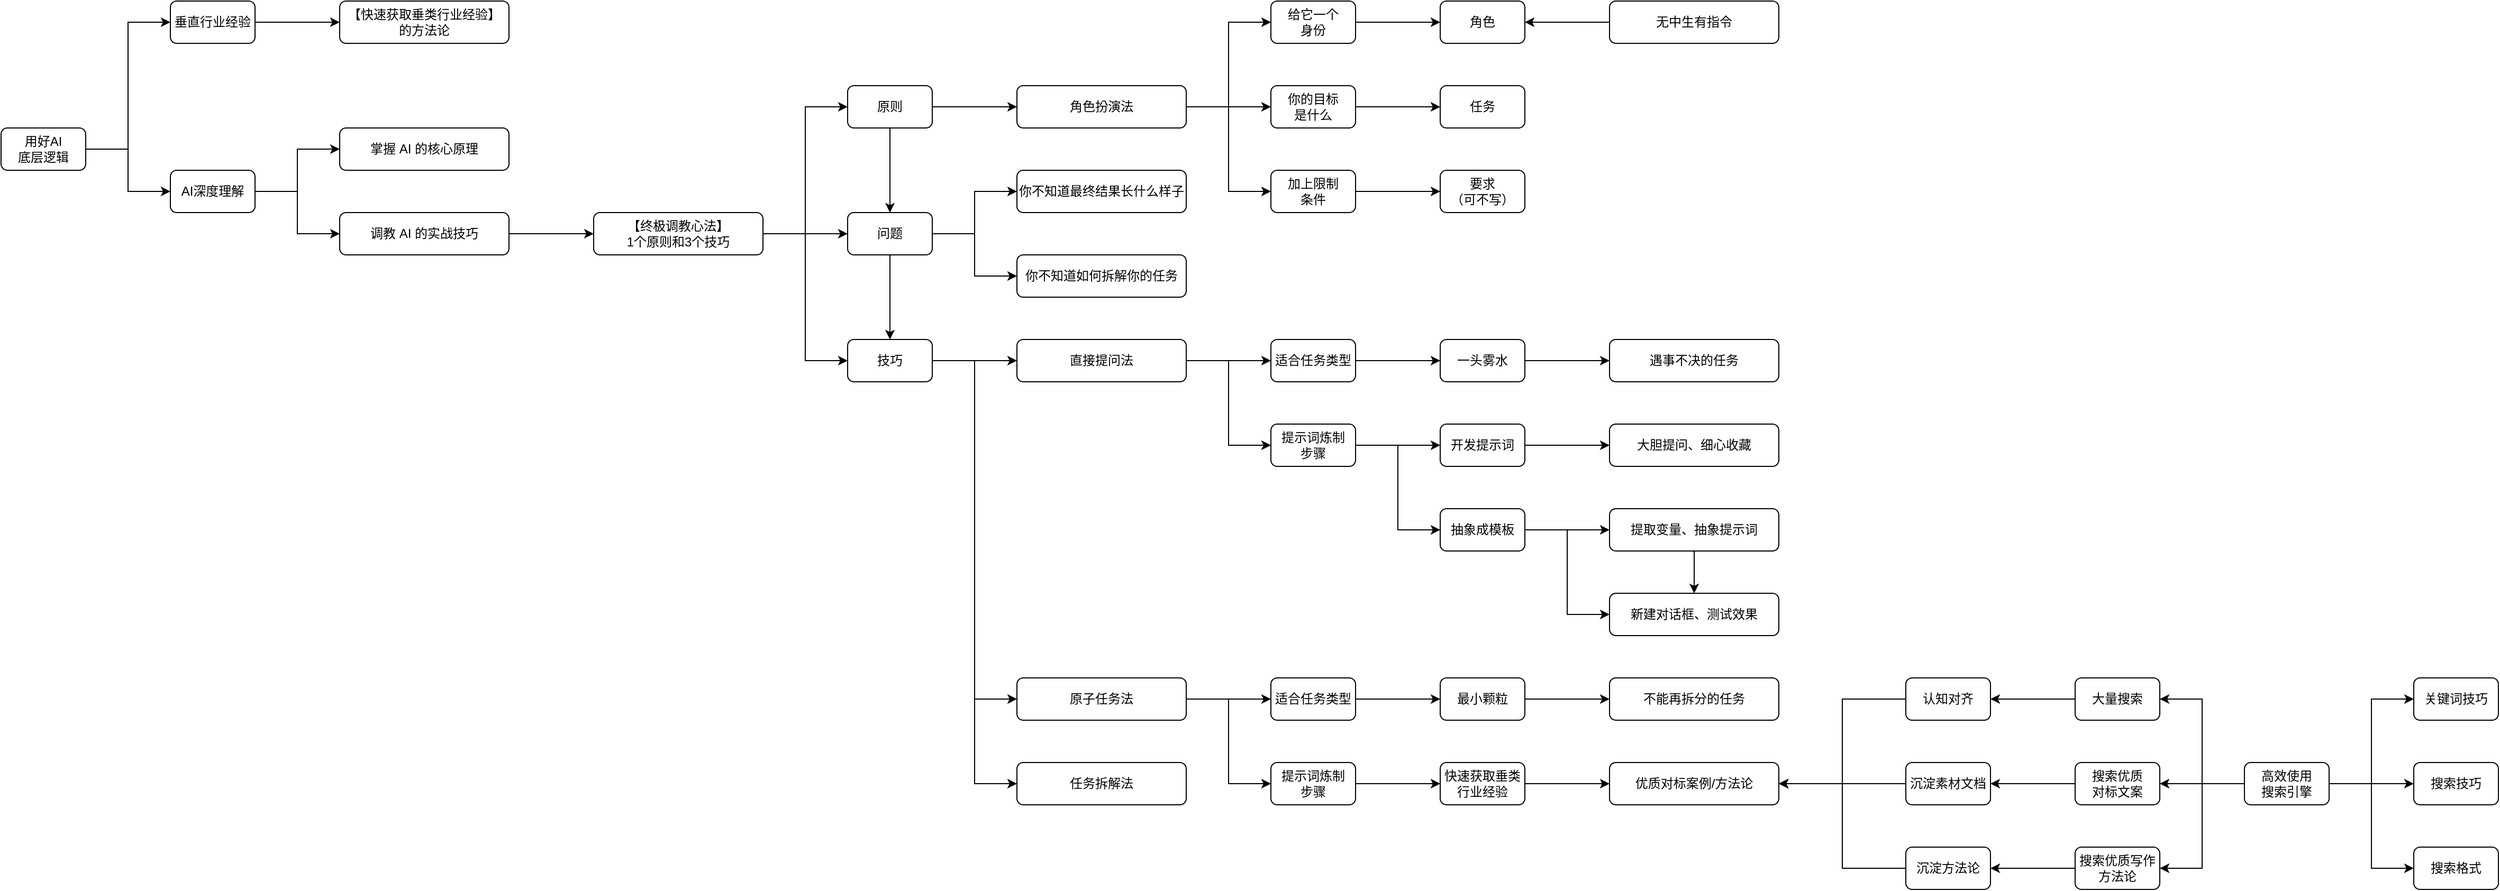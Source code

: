 <mxfile version="25.0.3">
  <diagram name="第 1 页" id="VVKxm9oJFXwjmaiK9dIZ">
    <mxGraphModel dx="1886" dy="540" grid="1" gridSize="10" guides="1" tooltips="1" connect="1" arrows="1" fold="1" page="1" pageScale="1" pageWidth="827" pageHeight="1169" math="0" shadow="0">
      <root>
        <mxCell id="0" />
        <mxCell id="1" parent="0" />
        <mxCell id="oRHwsimc5Iw2dlS-Z3f--4" style="edgeStyle=orthogonalEdgeStyle;rounded=0;hachureGap=4;orthogonalLoop=1;jettySize=auto;html=1;fontFamily=Architects Daughter;fontSource=https%3A%2F%2Ffonts.googleapis.com%2Fcss%3Ffamily%3DArchitects%2BDaughter;" edge="1" parent="1" source="oRHwsimc5Iw2dlS-Z3f--1" target="oRHwsimc5Iw2dlS-Z3f--2">
          <mxGeometry relative="1" as="geometry">
            <Array as="points">
              <mxPoint x="-640" y="260" />
              <mxPoint x="-640" y="140" />
            </Array>
          </mxGeometry>
        </mxCell>
        <mxCell id="oRHwsimc5Iw2dlS-Z3f--5" style="edgeStyle=orthogonalEdgeStyle;shape=connector;rounded=0;hachureGap=4;orthogonalLoop=1;jettySize=auto;html=1;strokeColor=default;align=center;verticalAlign=middle;fontFamily=Architects Daughter;fontSource=https%3A%2F%2Ffonts.googleapis.com%2Fcss%3Ffamily%3DArchitects%2BDaughter;fontSize=11;fontColor=default;labelBackgroundColor=default;endArrow=classic;" edge="1" parent="1" source="oRHwsimc5Iw2dlS-Z3f--1" target="oRHwsimc5Iw2dlS-Z3f--3">
          <mxGeometry relative="1" as="geometry" />
        </mxCell>
        <mxCell id="oRHwsimc5Iw2dlS-Z3f--1" value="用好AI&lt;br&gt;底层逻辑" style="rounded=1;whiteSpace=wrap;html=1;" vertex="1" parent="1">
          <mxGeometry x="-760" y="240" width="80" height="40" as="geometry" />
        </mxCell>
        <mxCell id="oRHwsimc5Iw2dlS-Z3f--7" style="edgeStyle=orthogonalEdgeStyle;shape=connector;rounded=0;hachureGap=4;orthogonalLoop=1;jettySize=auto;html=1;entryX=0;entryY=0.5;entryDx=0;entryDy=0;strokeColor=default;align=center;verticalAlign=middle;fontFamily=Architects Daughter;fontSource=https%3A%2F%2Ffonts.googleapis.com%2Fcss%3Ffamily%3DArchitects%2BDaughter;fontSize=11;fontColor=default;labelBackgroundColor=default;endArrow=classic;" edge="1" parent="1" source="oRHwsimc5Iw2dlS-Z3f--2" target="oRHwsimc5Iw2dlS-Z3f--6">
          <mxGeometry relative="1" as="geometry" />
        </mxCell>
        <mxCell id="oRHwsimc5Iw2dlS-Z3f--2" value="垂直行业经验" style="rounded=1;whiteSpace=wrap;html=1;" vertex="1" parent="1">
          <mxGeometry x="-600" y="120" width="80" height="40" as="geometry" />
        </mxCell>
        <mxCell id="oRHwsimc5Iw2dlS-Z3f--9" style="edgeStyle=orthogonalEdgeStyle;shape=connector;rounded=0;hachureGap=4;orthogonalLoop=1;jettySize=auto;html=1;strokeColor=default;align=center;verticalAlign=middle;fontFamily=Architects Daughter;fontSource=https%3A%2F%2Ffonts.googleapis.com%2Fcss%3Ffamily%3DArchitects%2BDaughter;fontSize=11;fontColor=default;labelBackgroundColor=default;endArrow=classic;" edge="1" parent="1" source="oRHwsimc5Iw2dlS-Z3f--3" target="oRHwsimc5Iw2dlS-Z3f--8">
          <mxGeometry relative="1" as="geometry">
            <Array as="points">
              <mxPoint x="-480" y="300" />
              <mxPoint x="-480" y="340" />
            </Array>
          </mxGeometry>
        </mxCell>
        <mxCell id="oRHwsimc5Iw2dlS-Z3f--11" style="edgeStyle=orthogonalEdgeStyle;shape=connector;rounded=0;hachureGap=4;orthogonalLoop=1;jettySize=auto;html=1;strokeColor=default;align=center;verticalAlign=middle;fontFamily=Architects Daughter;fontSource=https%3A%2F%2Ffonts.googleapis.com%2Fcss%3Ffamily%3DArchitects%2BDaughter;fontSize=11;fontColor=default;labelBackgroundColor=default;endArrow=classic;" edge="1" parent="1" source="oRHwsimc5Iw2dlS-Z3f--3" target="oRHwsimc5Iw2dlS-Z3f--10">
          <mxGeometry relative="1" as="geometry" />
        </mxCell>
        <mxCell id="oRHwsimc5Iw2dlS-Z3f--3" value="AI深度理解" style="rounded=1;whiteSpace=wrap;html=1;" vertex="1" parent="1">
          <mxGeometry x="-600" y="280" width="80" height="40" as="geometry" />
        </mxCell>
        <mxCell id="oRHwsimc5Iw2dlS-Z3f--6" value="&lt;div&gt;【快速获取垂类行业经验】&lt;/div&gt;&lt;div&gt;的方法论&lt;/div&gt;" style="rounded=1;whiteSpace=wrap;html=1;" vertex="1" parent="1">
          <mxGeometry x="-440" y="120" width="160" height="40" as="geometry" />
        </mxCell>
        <mxCell id="oRHwsimc5Iw2dlS-Z3f--13" style="edgeStyle=orthogonalEdgeStyle;shape=connector;rounded=0;hachureGap=4;orthogonalLoop=1;jettySize=auto;html=1;strokeColor=default;align=center;verticalAlign=middle;fontFamily=Architects Daughter;fontSource=https%3A%2F%2Ffonts.googleapis.com%2Fcss%3Ffamily%3DArchitects%2BDaughter;fontSize=11;fontColor=default;labelBackgroundColor=default;endArrow=classic;" edge="1" parent="1" source="oRHwsimc5Iw2dlS-Z3f--8" target="oRHwsimc5Iw2dlS-Z3f--12">
          <mxGeometry relative="1" as="geometry" />
        </mxCell>
        <mxCell id="oRHwsimc5Iw2dlS-Z3f--8" value="&lt;div&gt;调教 AI 的实战技巧&lt;/div&gt;" style="rounded=1;whiteSpace=wrap;html=1;" vertex="1" parent="1">
          <mxGeometry x="-440" y="320" width="160" height="40" as="geometry" />
        </mxCell>
        <mxCell id="oRHwsimc5Iw2dlS-Z3f--10" value="&lt;div&gt;掌握 AI 的核心原理&lt;/div&gt;" style="rounded=1;whiteSpace=wrap;html=1;" vertex="1" parent="1">
          <mxGeometry x="-440" y="240" width="160" height="40" as="geometry" />
        </mxCell>
        <mxCell id="oRHwsimc5Iw2dlS-Z3f--16" style="edgeStyle=orthogonalEdgeStyle;shape=connector;rounded=0;hachureGap=4;orthogonalLoop=1;jettySize=auto;html=1;entryX=0;entryY=0.5;entryDx=0;entryDy=0;strokeColor=default;align=center;verticalAlign=middle;fontFamily=Architects Daughter;fontSource=https%3A%2F%2Ffonts.googleapis.com%2Fcss%3Ffamily%3DArchitects%2BDaughter;fontSize=11;fontColor=default;labelBackgroundColor=default;endArrow=classic;" edge="1" parent="1" source="oRHwsimc5Iw2dlS-Z3f--12" target="oRHwsimc5Iw2dlS-Z3f--15">
          <mxGeometry relative="1" as="geometry" />
        </mxCell>
        <mxCell id="oRHwsimc5Iw2dlS-Z3f--21" style="edgeStyle=orthogonalEdgeStyle;shape=connector;rounded=0;hachureGap=4;orthogonalLoop=1;jettySize=auto;html=1;strokeColor=default;align=center;verticalAlign=middle;fontFamily=Architects Daughter;fontSource=https%3A%2F%2Ffonts.googleapis.com%2Fcss%3Ffamily%3DArchitects%2BDaughter;fontSize=11;fontColor=default;labelBackgroundColor=default;endArrow=classic;" edge="1" parent="1" source="oRHwsimc5Iw2dlS-Z3f--12" target="oRHwsimc5Iw2dlS-Z3f--17">
          <mxGeometry relative="1" as="geometry">
            <Array as="points">
              <mxPoint y="340" />
              <mxPoint y="220" />
            </Array>
          </mxGeometry>
        </mxCell>
        <mxCell id="oRHwsimc5Iw2dlS-Z3f--27" style="edgeStyle=orthogonalEdgeStyle;shape=connector;rounded=0;hachureGap=4;orthogonalLoop=1;jettySize=auto;html=1;entryX=0;entryY=0.5;entryDx=0;entryDy=0;strokeColor=default;align=center;verticalAlign=middle;fontFamily=Architects Daughter;fontSource=https%3A%2F%2Ffonts.googleapis.com%2Fcss%3Ffamily%3DArchitects%2BDaughter;fontSize=11;fontColor=default;labelBackgroundColor=default;endArrow=classic;" edge="1" parent="1" source="oRHwsimc5Iw2dlS-Z3f--12" target="oRHwsimc5Iw2dlS-Z3f--26">
          <mxGeometry relative="1" as="geometry" />
        </mxCell>
        <mxCell id="oRHwsimc5Iw2dlS-Z3f--12" value="&lt;div&gt;【终极调教心法&lt;span style=&quot;background-color: initial;&quot;&gt;】&lt;/span&gt;&lt;/div&gt;&lt;div&gt;1个原则和3个技巧&lt;/div&gt;" style="rounded=1;whiteSpace=wrap;html=1;" vertex="1" parent="1">
          <mxGeometry x="-200" y="320" width="160" height="40" as="geometry" />
        </mxCell>
        <mxCell id="oRHwsimc5Iw2dlS-Z3f--23" style="edgeStyle=orthogonalEdgeStyle;shape=connector;rounded=0;hachureGap=4;orthogonalLoop=1;jettySize=auto;html=1;entryX=0;entryY=0.5;entryDx=0;entryDy=0;strokeColor=default;align=center;verticalAlign=middle;fontFamily=Architects Daughter;fontSource=https%3A%2F%2Ffonts.googleapis.com%2Fcss%3Ffamily%3DArchitects%2BDaughter;fontSize=11;fontColor=default;labelBackgroundColor=default;endArrow=classic;" edge="1" parent="1" source="oRHwsimc5Iw2dlS-Z3f--15" target="oRHwsimc5Iw2dlS-Z3f--22">
          <mxGeometry relative="1" as="geometry" />
        </mxCell>
        <mxCell id="oRHwsimc5Iw2dlS-Z3f--24" style="edgeStyle=orthogonalEdgeStyle;shape=connector;rounded=0;hachureGap=4;orthogonalLoop=1;jettySize=auto;html=1;entryX=0;entryY=0.5;entryDx=0;entryDy=0;strokeColor=default;align=center;verticalAlign=middle;fontFamily=Architects Daughter;fontSource=https%3A%2F%2Ffonts.googleapis.com%2Fcss%3Ffamily%3DArchitects%2BDaughter;fontSize=11;fontColor=default;labelBackgroundColor=default;endArrow=classic;" edge="1" parent="1" source="oRHwsimc5Iw2dlS-Z3f--15" target="oRHwsimc5Iw2dlS-Z3f--18">
          <mxGeometry relative="1" as="geometry" />
        </mxCell>
        <mxCell id="oRHwsimc5Iw2dlS-Z3f--35" style="edgeStyle=orthogonalEdgeStyle;shape=connector;rounded=0;hachureGap=4;orthogonalLoop=1;jettySize=auto;html=1;entryX=0.5;entryY=0;entryDx=0;entryDy=0;strokeColor=default;align=center;verticalAlign=middle;fontFamily=Architects Daughter;fontSource=https%3A%2F%2Ffonts.googleapis.com%2Fcss%3Ffamily%3DArchitects%2BDaughter;fontSize=11;fontColor=default;labelBackgroundColor=default;endArrow=classic;" edge="1" parent="1" source="oRHwsimc5Iw2dlS-Z3f--15" target="oRHwsimc5Iw2dlS-Z3f--26">
          <mxGeometry relative="1" as="geometry" />
        </mxCell>
        <mxCell id="oRHwsimc5Iw2dlS-Z3f--15" value="问题" style="rounded=1;whiteSpace=wrap;html=1;" vertex="1" parent="1">
          <mxGeometry x="40" y="320" width="80" height="40" as="geometry" />
        </mxCell>
        <mxCell id="oRHwsimc5Iw2dlS-Z3f--25" style="edgeStyle=orthogonalEdgeStyle;shape=connector;rounded=0;hachureGap=4;orthogonalLoop=1;jettySize=auto;html=1;strokeColor=default;align=center;verticalAlign=middle;fontFamily=Architects Daughter;fontSource=https%3A%2F%2Ffonts.googleapis.com%2Fcss%3Ffamily%3DArchitects%2BDaughter;fontSize=11;fontColor=default;labelBackgroundColor=default;endArrow=classic;" edge="1" parent="1" source="oRHwsimc5Iw2dlS-Z3f--17" target="oRHwsimc5Iw2dlS-Z3f--20">
          <mxGeometry relative="1" as="geometry" />
        </mxCell>
        <mxCell id="oRHwsimc5Iw2dlS-Z3f--34" style="edgeStyle=orthogonalEdgeStyle;shape=connector;rounded=0;hachureGap=4;orthogonalLoop=1;jettySize=auto;html=1;strokeColor=default;align=center;verticalAlign=middle;fontFamily=Architects Daughter;fontSource=https%3A%2F%2Ffonts.googleapis.com%2Fcss%3Ffamily%3DArchitects%2BDaughter;fontSize=11;fontColor=default;labelBackgroundColor=default;endArrow=classic;" edge="1" parent="1" source="oRHwsimc5Iw2dlS-Z3f--17" target="oRHwsimc5Iw2dlS-Z3f--15">
          <mxGeometry relative="1" as="geometry" />
        </mxCell>
        <mxCell id="oRHwsimc5Iw2dlS-Z3f--17" value="原则" style="rounded=1;whiteSpace=wrap;html=1;" vertex="1" parent="1">
          <mxGeometry x="40" y="200" width="80" height="40" as="geometry" />
        </mxCell>
        <mxCell id="oRHwsimc5Iw2dlS-Z3f--18" value="&lt;div&gt;你不知道最终结果长什么样子&lt;/div&gt;" style="rounded=1;whiteSpace=wrap;html=1;" vertex="1" parent="1">
          <mxGeometry x="200" y="280" width="160" height="40" as="geometry" />
        </mxCell>
        <mxCell id="oRHwsimc5Iw2dlS-Z3f--40" style="edgeStyle=orthogonalEdgeStyle;shape=connector;rounded=0;hachureGap=4;orthogonalLoop=1;jettySize=auto;html=1;entryX=0;entryY=0.5;entryDx=0;entryDy=0;strokeColor=default;align=center;verticalAlign=middle;fontFamily=Architects Daughter;fontSource=https%3A%2F%2Ffonts.googleapis.com%2Fcss%3Ffamily%3DArchitects%2BDaughter;fontSize=11;fontColor=default;labelBackgroundColor=default;endArrow=classic;" edge="1" parent="1" source="oRHwsimc5Iw2dlS-Z3f--20" target="oRHwsimc5Iw2dlS-Z3f--38">
          <mxGeometry relative="1" as="geometry" />
        </mxCell>
        <mxCell id="oRHwsimc5Iw2dlS-Z3f--41" style="edgeStyle=orthogonalEdgeStyle;shape=connector;rounded=0;hachureGap=4;orthogonalLoop=1;jettySize=auto;html=1;strokeColor=default;align=center;verticalAlign=middle;fontFamily=Architects Daughter;fontSource=https%3A%2F%2Ffonts.googleapis.com%2Fcss%3Ffamily%3DArchitects%2BDaughter;fontSize=11;fontColor=default;labelBackgroundColor=default;endArrow=classic;" edge="1" parent="1" source="oRHwsimc5Iw2dlS-Z3f--20" target="oRHwsimc5Iw2dlS-Z3f--37">
          <mxGeometry relative="1" as="geometry" />
        </mxCell>
        <mxCell id="oRHwsimc5Iw2dlS-Z3f--42" style="edgeStyle=orthogonalEdgeStyle;shape=connector;rounded=0;hachureGap=4;orthogonalLoop=1;jettySize=auto;html=1;entryX=0;entryY=0.5;entryDx=0;entryDy=0;strokeColor=default;align=center;verticalAlign=middle;fontFamily=Architects Daughter;fontSource=https%3A%2F%2Ffonts.googleapis.com%2Fcss%3Ffamily%3DArchitects%2BDaughter;fontSize=11;fontColor=default;labelBackgroundColor=default;endArrow=classic;" edge="1" parent="1" source="oRHwsimc5Iw2dlS-Z3f--20" target="oRHwsimc5Iw2dlS-Z3f--39">
          <mxGeometry relative="1" as="geometry" />
        </mxCell>
        <mxCell id="oRHwsimc5Iw2dlS-Z3f--20" value="角色扮演法" style="rounded=1;whiteSpace=wrap;html=1;" vertex="1" parent="1">
          <mxGeometry x="200" y="200" width="160" height="40" as="geometry" />
        </mxCell>
        <mxCell id="oRHwsimc5Iw2dlS-Z3f--22" value="&lt;div&gt;你不知道如何拆解你的任务&lt;/div&gt;" style="rounded=1;whiteSpace=wrap;html=1;" vertex="1" parent="1">
          <mxGeometry x="200" y="360" width="160" height="40" as="geometry" />
        </mxCell>
        <mxCell id="oRHwsimc5Iw2dlS-Z3f--31" style="edgeStyle=orthogonalEdgeStyle;shape=connector;rounded=0;hachureGap=4;orthogonalLoop=1;jettySize=auto;html=1;entryX=0;entryY=0.5;entryDx=0;entryDy=0;strokeColor=default;align=center;verticalAlign=middle;fontFamily=Architects Daughter;fontSource=https%3A%2F%2Ffonts.googleapis.com%2Fcss%3Ffamily%3DArchitects%2BDaughter;fontSize=11;fontColor=default;labelBackgroundColor=default;endArrow=classic;" edge="1" parent="1" source="oRHwsimc5Iw2dlS-Z3f--26" target="oRHwsimc5Iw2dlS-Z3f--28">
          <mxGeometry relative="1" as="geometry" />
        </mxCell>
        <mxCell id="oRHwsimc5Iw2dlS-Z3f--32" style="edgeStyle=orthogonalEdgeStyle;shape=connector;rounded=0;hachureGap=4;orthogonalLoop=1;jettySize=auto;html=1;entryX=0;entryY=0.5;entryDx=0;entryDy=0;strokeColor=default;align=center;verticalAlign=middle;fontFamily=Architects Daughter;fontSource=https%3A%2F%2Ffonts.googleapis.com%2Fcss%3Ffamily%3DArchitects%2BDaughter;fontSize=11;fontColor=default;labelBackgroundColor=default;endArrow=classic;" edge="1" parent="1" source="oRHwsimc5Iw2dlS-Z3f--26" target="oRHwsimc5Iw2dlS-Z3f--29">
          <mxGeometry relative="1" as="geometry" />
        </mxCell>
        <mxCell id="oRHwsimc5Iw2dlS-Z3f--33" style="edgeStyle=orthogonalEdgeStyle;shape=connector;rounded=0;hachureGap=4;orthogonalLoop=1;jettySize=auto;html=1;entryX=0;entryY=0.5;entryDx=0;entryDy=0;strokeColor=default;align=center;verticalAlign=middle;fontFamily=Architects Daughter;fontSource=https%3A%2F%2Ffonts.googleapis.com%2Fcss%3Ffamily%3DArchitects%2BDaughter;fontSize=11;fontColor=default;labelBackgroundColor=default;endArrow=classic;" edge="1" parent="1" source="oRHwsimc5Iw2dlS-Z3f--26" target="oRHwsimc5Iw2dlS-Z3f--30">
          <mxGeometry relative="1" as="geometry" />
        </mxCell>
        <mxCell id="oRHwsimc5Iw2dlS-Z3f--26" value="技巧" style="rounded=1;whiteSpace=wrap;html=1;" vertex="1" parent="1">
          <mxGeometry x="40" y="440" width="80" height="40" as="geometry" />
        </mxCell>
        <mxCell id="oRHwsimc5Iw2dlS-Z3f--56" style="edgeStyle=orthogonalEdgeStyle;shape=connector;rounded=0;hachureGap=4;orthogonalLoop=1;jettySize=auto;html=1;strokeColor=default;align=center;verticalAlign=middle;fontFamily=Architects Daughter;fontSource=https%3A%2F%2Ffonts.googleapis.com%2Fcss%3Ffamily%3DArchitects%2BDaughter;fontSize=11;fontColor=default;labelBackgroundColor=default;endArrow=classic;" edge="1" parent="1" source="oRHwsimc5Iw2dlS-Z3f--28" target="oRHwsimc5Iw2dlS-Z3f--55">
          <mxGeometry relative="1" as="geometry" />
        </mxCell>
        <mxCell id="oRHwsimc5Iw2dlS-Z3f--62" style="edgeStyle=orthogonalEdgeStyle;shape=connector;rounded=0;hachureGap=4;orthogonalLoop=1;jettySize=auto;html=1;entryX=0;entryY=0.5;entryDx=0;entryDy=0;strokeColor=default;align=center;verticalAlign=middle;fontFamily=Architects Daughter;fontSource=https%3A%2F%2Ffonts.googleapis.com%2Fcss%3Ffamily%3DArchitects%2BDaughter;fontSize=11;fontColor=default;labelBackgroundColor=default;endArrow=classic;" edge="1" parent="1" source="oRHwsimc5Iw2dlS-Z3f--28" target="oRHwsimc5Iw2dlS-Z3f--61">
          <mxGeometry relative="1" as="geometry" />
        </mxCell>
        <mxCell id="oRHwsimc5Iw2dlS-Z3f--28" value="直接提问法" style="rounded=1;whiteSpace=wrap;html=1;" vertex="1" parent="1">
          <mxGeometry x="200" y="440" width="160" height="40" as="geometry" />
        </mxCell>
        <mxCell id="oRHwsimc5Iw2dlS-Z3f--77" style="edgeStyle=orthogonalEdgeStyle;shape=connector;rounded=0;hachureGap=4;orthogonalLoop=1;jettySize=auto;html=1;strokeColor=default;align=center;verticalAlign=middle;fontFamily=Architects Daughter;fontSource=https%3A%2F%2Ffonts.googleapis.com%2Fcss%3Ffamily%3DArchitects%2BDaughter;fontSize=11;fontColor=default;labelBackgroundColor=default;endArrow=classic;" edge="1" parent="1" source="oRHwsimc5Iw2dlS-Z3f--29" target="oRHwsimc5Iw2dlS-Z3f--75">
          <mxGeometry relative="1" as="geometry" />
        </mxCell>
        <mxCell id="oRHwsimc5Iw2dlS-Z3f--78" style="edgeStyle=orthogonalEdgeStyle;shape=connector;rounded=0;hachureGap=4;orthogonalLoop=1;jettySize=auto;html=1;entryX=0;entryY=0.5;entryDx=0;entryDy=0;strokeColor=default;align=center;verticalAlign=middle;fontFamily=Architects Daughter;fontSource=https%3A%2F%2Ffonts.googleapis.com%2Fcss%3Ffamily%3DArchitects%2BDaughter;fontSize=11;fontColor=default;labelBackgroundColor=default;endArrow=classic;" edge="1" parent="1" source="oRHwsimc5Iw2dlS-Z3f--29" target="oRHwsimc5Iw2dlS-Z3f--76">
          <mxGeometry relative="1" as="geometry" />
        </mxCell>
        <mxCell id="oRHwsimc5Iw2dlS-Z3f--29" value="原子任务法" style="rounded=1;whiteSpace=wrap;html=1;" vertex="1" parent="1">
          <mxGeometry x="200" y="760" width="160" height="40" as="geometry" />
        </mxCell>
        <mxCell id="oRHwsimc5Iw2dlS-Z3f--30" value="任务拆解法" style="rounded=1;whiteSpace=wrap;html=1;" vertex="1" parent="1">
          <mxGeometry x="200" y="840" width="160" height="40" as="geometry" />
        </mxCell>
        <mxCell id="oRHwsimc5Iw2dlS-Z3f--47" style="edgeStyle=orthogonalEdgeStyle;shape=connector;rounded=0;hachureGap=4;orthogonalLoop=1;jettySize=auto;html=1;strokeColor=default;align=center;verticalAlign=middle;fontFamily=Architects Daughter;fontSource=https%3A%2F%2Ffonts.googleapis.com%2Fcss%3Ffamily%3DArchitects%2BDaughter;fontSize=11;fontColor=default;labelBackgroundColor=default;endArrow=classic;" edge="1" parent="1" source="oRHwsimc5Iw2dlS-Z3f--37" target="oRHwsimc5Iw2dlS-Z3f--43">
          <mxGeometry relative="1" as="geometry" />
        </mxCell>
        <mxCell id="oRHwsimc5Iw2dlS-Z3f--37" value="你的目标&lt;br&gt;是什么" style="rounded=1;whiteSpace=wrap;html=1;" vertex="1" parent="1">
          <mxGeometry x="440" y="200" width="80" height="40" as="geometry" />
        </mxCell>
        <mxCell id="oRHwsimc5Iw2dlS-Z3f--46" style="edgeStyle=orthogonalEdgeStyle;shape=connector;rounded=0;hachureGap=4;orthogonalLoop=1;jettySize=auto;html=1;strokeColor=default;align=center;verticalAlign=middle;fontFamily=Architects Daughter;fontSource=https%3A%2F%2Ffonts.googleapis.com%2Fcss%3Ffamily%3DArchitects%2BDaughter;fontSize=11;fontColor=default;labelBackgroundColor=default;endArrow=classic;" edge="1" parent="1" source="oRHwsimc5Iw2dlS-Z3f--38" target="oRHwsimc5Iw2dlS-Z3f--44">
          <mxGeometry relative="1" as="geometry" />
        </mxCell>
        <mxCell id="oRHwsimc5Iw2dlS-Z3f--38" value="给它一个&lt;br&gt;身份" style="rounded=1;whiteSpace=wrap;html=1;" vertex="1" parent="1">
          <mxGeometry x="440" y="120" width="80" height="40" as="geometry" />
        </mxCell>
        <mxCell id="oRHwsimc5Iw2dlS-Z3f--48" style="edgeStyle=orthogonalEdgeStyle;shape=connector;rounded=0;hachureGap=4;orthogonalLoop=1;jettySize=auto;html=1;strokeColor=default;align=center;verticalAlign=middle;fontFamily=Architects Daughter;fontSource=https%3A%2F%2Ffonts.googleapis.com%2Fcss%3Ffamily%3DArchitects%2BDaughter;fontSize=11;fontColor=default;labelBackgroundColor=default;endArrow=classic;" edge="1" parent="1" source="oRHwsimc5Iw2dlS-Z3f--39" target="oRHwsimc5Iw2dlS-Z3f--45">
          <mxGeometry relative="1" as="geometry" />
        </mxCell>
        <mxCell id="oRHwsimc5Iw2dlS-Z3f--39" value="加上限制&lt;br&gt;条件" style="rounded=1;whiteSpace=wrap;html=1;" vertex="1" parent="1">
          <mxGeometry x="440" y="280" width="80" height="40" as="geometry" />
        </mxCell>
        <mxCell id="oRHwsimc5Iw2dlS-Z3f--43" value="任务" style="rounded=1;whiteSpace=wrap;html=1;" vertex="1" parent="1">
          <mxGeometry x="600" y="200" width="80" height="40" as="geometry" />
        </mxCell>
        <mxCell id="oRHwsimc5Iw2dlS-Z3f--44" value="角色" style="rounded=1;whiteSpace=wrap;html=1;" vertex="1" parent="1">
          <mxGeometry x="600" y="120" width="80" height="40" as="geometry" />
        </mxCell>
        <mxCell id="oRHwsimc5Iw2dlS-Z3f--45" value="要求&lt;br&gt;（可不写）" style="rounded=1;whiteSpace=wrap;html=1;" vertex="1" parent="1">
          <mxGeometry x="600" y="280" width="80" height="40" as="geometry" />
        </mxCell>
        <mxCell id="oRHwsimc5Iw2dlS-Z3f--51" style="edgeStyle=orthogonalEdgeStyle;shape=connector;rounded=0;hachureGap=4;orthogonalLoop=1;jettySize=auto;html=1;entryX=1;entryY=0.5;entryDx=0;entryDy=0;strokeColor=default;align=center;verticalAlign=middle;fontFamily=Architects Daughter;fontSource=https%3A%2F%2Ffonts.googleapis.com%2Fcss%3Ffamily%3DArchitects%2BDaughter;fontSize=11;fontColor=default;labelBackgroundColor=default;endArrow=classic;" edge="1" parent="1" source="oRHwsimc5Iw2dlS-Z3f--50" target="oRHwsimc5Iw2dlS-Z3f--44">
          <mxGeometry relative="1" as="geometry" />
        </mxCell>
        <mxCell id="oRHwsimc5Iw2dlS-Z3f--50" value="无中生有指令" style="rounded=1;whiteSpace=wrap;html=1;" vertex="1" parent="1">
          <mxGeometry x="760" y="120" width="160" height="40" as="geometry" />
        </mxCell>
        <mxCell id="oRHwsimc5Iw2dlS-Z3f--53" value="&lt;div&gt;遇事不决的任务&lt;/div&gt;" style="rounded=1;whiteSpace=wrap;html=1;" vertex="1" parent="1">
          <mxGeometry x="760" y="440" width="160" height="40" as="geometry" />
        </mxCell>
        <mxCell id="oRHwsimc5Iw2dlS-Z3f--59" style="edgeStyle=orthogonalEdgeStyle;shape=connector;rounded=0;hachureGap=4;orthogonalLoop=1;jettySize=auto;html=1;strokeColor=default;align=center;verticalAlign=middle;fontFamily=Architects Daughter;fontSource=https%3A%2F%2Ffonts.googleapis.com%2Fcss%3Ffamily%3DArchitects%2BDaughter;fontSize=11;fontColor=default;labelBackgroundColor=default;endArrow=classic;" edge="1" parent="1" source="oRHwsimc5Iw2dlS-Z3f--55" target="oRHwsimc5Iw2dlS-Z3f--58">
          <mxGeometry relative="1" as="geometry" />
        </mxCell>
        <mxCell id="oRHwsimc5Iw2dlS-Z3f--55" value="适合任务类型" style="rounded=1;whiteSpace=wrap;html=1;" vertex="1" parent="1">
          <mxGeometry x="440" y="440" width="80" height="40" as="geometry" />
        </mxCell>
        <mxCell id="oRHwsimc5Iw2dlS-Z3f--60" style="edgeStyle=orthogonalEdgeStyle;shape=connector;rounded=0;hachureGap=4;orthogonalLoop=1;jettySize=auto;html=1;strokeColor=default;align=center;verticalAlign=middle;fontFamily=Architects Daughter;fontSource=https%3A%2F%2Ffonts.googleapis.com%2Fcss%3Ffamily%3DArchitects%2BDaughter;fontSize=11;fontColor=default;labelBackgroundColor=default;endArrow=classic;" edge="1" parent="1" source="oRHwsimc5Iw2dlS-Z3f--58" target="oRHwsimc5Iw2dlS-Z3f--53">
          <mxGeometry relative="1" as="geometry" />
        </mxCell>
        <mxCell id="oRHwsimc5Iw2dlS-Z3f--58" value="一头雾水" style="rounded=1;whiteSpace=wrap;html=1;" vertex="1" parent="1">
          <mxGeometry x="600" y="440" width="80" height="40" as="geometry" />
        </mxCell>
        <mxCell id="oRHwsimc5Iw2dlS-Z3f--65" style="edgeStyle=orthogonalEdgeStyle;shape=connector;rounded=0;hachureGap=4;orthogonalLoop=1;jettySize=auto;html=1;strokeColor=default;align=center;verticalAlign=middle;fontFamily=Architects Daughter;fontSource=https%3A%2F%2Ffonts.googleapis.com%2Fcss%3Ffamily%3DArchitects%2BDaughter;fontSize=11;fontColor=default;labelBackgroundColor=default;endArrow=classic;" edge="1" parent="1" source="oRHwsimc5Iw2dlS-Z3f--61" target="oRHwsimc5Iw2dlS-Z3f--63">
          <mxGeometry relative="1" as="geometry" />
        </mxCell>
        <mxCell id="oRHwsimc5Iw2dlS-Z3f--66" style="edgeStyle=orthogonalEdgeStyle;shape=connector;rounded=0;hachureGap=4;orthogonalLoop=1;jettySize=auto;html=1;entryX=0;entryY=0.5;entryDx=0;entryDy=0;strokeColor=default;align=center;verticalAlign=middle;fontFamily=Architects Daughter;fontSource=https%3A%2F%2Ffonts.googleapis.com%2Fcss%3Ffamily%3DArchitects%2BDaughter;fontSize=11;fontColor=default;labelBackgroundColor=default;endArrow=classic;" edge="1" parent="1" source="oRHwsimc5Iw2dlS-Z3f--61" target="oRHwsimc5Iw2dlS-Z3f--64">
          <mxGeometry relative="1" as="geometry" />
        </mxCell>
        <mxCell id="oRHwsimc5Iw2dlS-Z3f--61" value="提示词炼制&lt;br&gt;步骤" style="rounded=1;whiteSpace=wrap;html=1;" vertex="1" parent="1">
          <mxGeometry x="440" y="520" width="80" height="40" as="geometry" />
        </mxCell>
        <mxCell id="oRHwsimc5Iw2dlS-Z3f--68" style="edgeStyle=orthogonalEdgeStyle;shape=connector;rounded=0;hachureGap=4;orthogonalLoop=1;jettySize=auto;html=1;strokeColor=default;align=center;verticalAlign=middle;fontFamily=Architects Daughter;fontSource=https%3A%2F%2Ffonts.googleapis.com%2Fcss%3Ffamily%3DArchitects%2BDaughter;fontSize=11;fontColor=default;labelBackgroundColor=default;endArrow=classic;" edge="1" parent="1" source="oRHwsimc5Iw2dlS-Z3f--63" target="oRHwsimc5Iw2dlS-Z3f--67">
          <mxGeometry relative="1" as="geometry" />
        </mxCell>
        <mxCell id="oRHwsimc5Iw2dlS-Z3f--63" value="开发提示词" style="rounded=1;whiteSpace=wrap;html=1;" vertex="1" parent="1">
          <mxGeometry x="600" y="520" width="80" height="40" as="geometry" />
        </mxCell>
        <mxCell id="oRHwsimc5Iw2dlS-Z3f--70" value="" style="edgeStyle=orthogonalEdgeStyle;shape=connector;rounded=0;hachureGap=4;orthogonalLoop=1;jettySize=auto;html=1;strokeColor=default;align=center;verticalAlign=middle;fontFamily=Architects Daughter;fontSource=https%3A%2F%2Ffonts.googleapis.com%2Fcss%3Ffamily%3DArchitects%2BDaughter;fontSize=11;fontColor=default;labelBackgroundColor=default;endArrow=classic;" edge="1" parent="1" source="oRHwsimc5Iw2dlS-Z3f--64" target="oRHwsimc5Iw2dlS-Z3f--69">
          <mxGeometry relative="1" as="geometry" />
        </mxCell>
        <mxCell id="oRHwsimc5Iw2dlS-Z3f--73" style="edgeStyle=orthogonalEdgeStyle;shape=connector;rounded=0;hachureGap=4;orthogonalLoop=1;jettySize=auto;html=1;entryX=0;entryY=0.5;entryDx=0;entryDy=0;strokeColor=default;align=center;verticalAlign=middle;fontFamily=Architects Daughter;fontSource=https%3A%2F%2Ffonts.googleapis.com%2Fcss%3Ffamily%3DArchitects%2BDaughter;fontSize=11;fontColor=default;labelBackgroundColor=default;endArrow=classic;" edge="1" parent="1" source="oRHwsimc5Iw2dlS-Z3f--64" target="oRHwsimc5Iw2dlS-Z3f--71">
          <mxGeometry relative="1" as="geometry" />
        </mxCell>
        <mxCell id="oRHwsimc5Iw2dlS-Z3f--64" value="抽象成模板" style="rounded=1;whiteSpace=wrap;html=1;" vertex="1" parent="1">
          <mxGeometry x="600" y="600" width="80" height="40" as="geometry" />
        </mxCell>
        <mxCell id="oRHwsimc5Iw2dlS-Z3f--67" value="大胆提问、细心收藏" style="rounded=1;whiteSpace=wrap;html=1;" vertex="1" parent="1">
          <mxGeometry x="760" y="520" width="160" height="40" as="geometry" />
        </mxCell>
        <mxCell id="oRHwsimc5Iw2dlS-Z3f--72" style="edgeStyle=orthogonalEdgeStyle;shape=connector;rounded=0;hachureGap=4;orthogonalLoop=1;jettySize=auto;html=1;strokeColor=default;align=center;verticalAlign=middle;fontFamily=Architects Daughter;fontSource=https%3A%2F%2Ffonts.googleapis.com%2Fcss%3Ffamily%3DArchitects%2BDaughter;fontSize=11;fontColor=default;labelBackgroundColor=default;endArrow=classic;" edge="1" parent="1" source="oRHwsimc5Iw2dlS-Z3f--69" target="oRHwsimc5Iw2dlS-Z3f--71">
          <mxGeometry relative="1" as="geometry" />
        </mxCell>
        <mxCell id="oRHwsimc5Iw2dlS-Z3f--69" value="提取变量、抽象提示词" style="rounded=1;whiteSpace=wrap;html=1;" vertex="1" parent="1">
          <mxGeometry x="760" y="600" width="160" height="40" as="geometry" />
        </mxCell>
        <mxCell id="oRHwsimc5Iw2dlS-Z3f--71" value="新建对话框、测试效果" style="rounded=1;whiteSpace=wrap;html=1;" vertex="1" parent="1">
          <mxGeometry x="760" y="680" width="160" height="40" as="geometry" />
        </mxCell>
        <mxCell id="oRHwsimc5Iw2dlS-Z3f--80" style="edgeStyle=orthogonalEdgeStyle;shape=connector;rounded=0;hachureGap=4;orthogonalLoop=1;jettySize=auto;html=1;entryX=0;entryY=0.5;entryDx=0;entryDy=0;strokeColor=default;align=center;verticalAlign=middle;fontFamily=Architects Daughter;fontSource=https%3A%2F%2Ffonts.googleapis.com%2Fcss%3Ffamily%3DArchitects%2BDaughter;fontSize=11;fontColor=default;labelBackgroundColor=default;endArrow=classic;" edge="1" parent="1" source="oRHwsimc5Iw2dlS-Z3f--75" target="oRHwsimc5Iw2dlS-Z3f--79">
          <mxGeometry relative="1" as="geometry" />
        </mxCell>
        <mxCell id="oRHwsimc5Iw2dlS-Z3f--75" value="适合任务类型" style="rounded=1;whiteSpace=wrap;html=1;" vertex="1" parent="1">
          <mxGeometry x="440" y="760" width="80" height="40" as="geometry" />
        </mxCell>
        <mxCell id="oRHwsimc5Iw2dlS-Z3f--84" style="edgeStyle=orthogonalEdgeStyle;shape=connector;rounded=0;hachureGap=4;orthogonalLoop=1;jettySize=auto;html=1;strokeColor=default;align=center;verticalAlign=middle;fontFamily=Architects Daughter;fontSource=https%3A%2F%2Ffonts.googleapis.com%2Fcss%3Ffamily%3DArchitects%2BDaughter;fontSize=11;fontColor=default;labelBackgroundColor=default;endArrow=classic;" edge="1" parent="1" source="oRHwsimc5Iw2dlS-Z3f--76" target="oRHwsimc5Iw2dlS-Z3f--83">
          <mxGeometry relative="1" as="geometry" />
        </mxCell>
        <mxCell id="oRHwsimc5Iw2dlS-Z3f--76" value="提示词炼制&lt;br&gt;步骤" style="rounded=1;whiteSpace=wrap;html=1;" vertex="1" parent="1">
          <mxGeometry x="440" y="840" width="80" height="40" as="geometry" />
        </mxCell>
        <mxCell id="oRHwsimc5Iw2dlS-Z3f--82" style="edgeStyle=orthogonalEdgeStyle;shape=connector;rounded=0;hachureGap=4;orthogonalLoop=1;jettySize=auto;html=1;strokeColor=default;align=center;verticalAlign=middle;fontFamily=Architects Daughter;fontSource=https%3A%2F%2Ffonts.googleapis.com%2Fcss%3Ffamily%3DArchitects%2BDaughter;fontSize=11;fontColor=default;labelBackgroundColor=default;endArrow=classic;" edge="1" parent="1" source="oRHwsimc5Iw2dlS-Z3f--79" target="oRHwsimc5Iw2dlS-Z3f--81">
          <mxGeometry relative="1" as="geometry" />
        </mxCell>
        <mxCell id="oRHwsimc5Iw2dlS-Z3f--79" value="最小颗粒" style="rounded=1;whiteSpace=wrap;html=1;" vertex="1" parent="1">
          <mxGeometry x="600" y="760" width="80" height="40" as="geometry" />
        </mxCell>
        <mxCell id="oRHwsimc5Iw2dlS-Z3f--81" value="不能再拆分的任务" style="rounded=1;whiteSpace=wrap;html=1;" vertex="1" parent="1">
          <mxGeometry x="760" y="760" width="160" height="40" as="geometry" />
        </mxCell>
        <mxCell id="oRHwsimc5Iw2dlS-Z3f--86" style="edgeStyle=orthogonalEdgeStyle;shape=connector;rounded=0;hachureGap=4;orthogonalLoop=1;jettySize=auto;html=1;strokeColor=default;align=center;verticalAlign=middle;fontFamily=Architects Daughter;fontSource=https%3A%2F%2Ffonts.googleapis.com%2Fcss%3Ffamily%3DArchitects%2BDaughter;fontSize=11;fontColor=default;labelBackgroundColor=default;endArrow=classic;" edge="1" parent="1" source="oRHwsimc5Iw2dlS-Z3f--83" target="oRHwsimc5Iw2dlS-Z3f--85">
          <mxGeometry relative="1" as="geometry" />
        </mxCell>
        <mxCell id="oRHwsimc5Iw2dlS-Z3f--83" value="&lt;div&gt;快速获取垂类行业经验&lt;/div&gt;" style="rounded=1;whiteSpace=wrap;html=1;" vertex="1" parent="1">
          <mxGeometry x="600" y="840" width="80" height="40" as="geometry" />
        </mxCell>
        <mxCell id="oRHwsimc5Iw2dlS-Z3f--85" value="&lt;div&gt;优质对标案例/方法论&lt;/div&gt;" style="rounded=1;whiteSpace=wrap;html=1;" vertex="1" parent="1">
          <mxGeometry x="760" y="840" width="160" height="40" as="geometry" />
        </mxCell>
        <mxCell id="1sdceHIgSRcmXwj8wAUc-4" style="edgeStyle=orthogonalEdgeStyle;shape=connector;rounded=0;hachureGap=4;orthogonalLoop=1;jettySize=auto;html=1;strokeColor=default;align=center;verticalAlign=middle;fontFamily=Architects Daughter;fontSource=https%3A%2F%2Ffonts.googleapis.com%2Fcss%3Ffamily%3DArchitects%2BDaughter;fontSize=11;fontColor=default;labelBackgroundColor=default;endArrow=classic;" edge="1" parent="1" source="1sdceHIgSRcmXwj8wAUc-2" target="1sdceHIgSRcmXwj8wAUc-3">
          <mxGeometry relative="1" as="geometry">
            <Array as="points">
              <mxPoint x="1320" y="860" />
              <mxPoint x="1320" y="780" />
            </Array>
          </mxGeometry>
        </mxCell>
        <mxCell id="1sdceHIgSRcmXwj8wAUc-7" style="edgeStyle=orthogonalEdgeStyle;shape=connector;rounded=0;hachureGap=4;orthogonalLoop=1;jettySize=auto;html=1;strokeColor=default;align=center;verticalAlign=middle;fontFamily=Architects Daughter;fontSource=https%3A%2F%2Ffonts.googleapis.com%2Fcss%3Ffamily%3DArchitects%2BDaughter;fontSize=11;fontColor=default;labelBackgroundColor=default;endArrow=classic;" edge="1" parent="1" source="1sdceHIgSRcmXwj8wAUc-2" target="1sdceHIgSRcmXwj8wAUc-5">
          <mxGeometry relative="1" as="geometry" />
        </mxCell>
        <mxCell id="1sdceHIgSRcmXwj8wAUc-8" style="edgeStyle=orthogonalEdgeStyle;shape=connector;rounded=0;hachureGap=4;orthogonalLoop=1;jettySize=auto;html=1;entryX=1;entryY=0.5;entryDx=0;entryDy=0;strokeColor=default;align=center;verticalAlign=middle;fontFamily=Architects Daughter;fontSource=https%3A%2F%2Ffonts.googleapis.com%2Fcss%3Ffamily%3DArchitects%2BDaughter;fontSize=11;fontColor=default;labelBackgroundColor=default;endArrow=classic;" edge="1" parent="1" source="1sdceHIgSRcmXwj8wAUc-2" target="1sdceHIgSRcmXwj8wAUc-6">
          <mxGeometry relative="1" as="geometry" />
        </mxCell>
        <mxCell id="1sdceHIgSRcmXwj8wAUc-21" style="edgeStyle=orthogonalEdgeStyle;shape=connector;rounded=0;hachureGap=4;orthogonalLoop=1;jettySize=auto;html=1;entryX=0;entryY=0.5;entryDx=0;entryDy=0;strokeColor=default;align=center;verticalAlign=middle;fontFamily=Architects Daughter;fontSource=https%3A%2F%2Ffonts.googleapis.com%2Fcss%3Ffamily%3DArchitects%2BDaughter;fontSize=11;fontColor=default;labelBackgroundColor=default;endArrow=classic;" edge="1" parent="1" source="1sdceHIgSRcmXwj8wAUc-2" target="1sdceHIgSRcmXwj8wAUc-18">
          <mxGeometry relative="1" as="geometry" />
        </mxCell>
        <mxCell id="1sdceHIgSRcmXwj8wAUc-22" style="edgeStyle=orthogonalEdgeStyle;shape=connector;rounded=0;hachureGap=4;orthogonalLoop=1;jettySize=auto;html=1;strokeColor=default;align=center;verticalAlign=middle;fontFamily=Architects Daughter;fontSource=https%3A%2F%2Ffonts.googleapis.com%2Fcss%3Ffamily%3DArchitects%2BDaughter;fontSize=11;fontColor=default;labelBackgroundColor=default;endArrow=classic;" edge="1" parent="1" source="1sdceHIgSRcmXwj8wAUc-2" target="1sdceHIgSRcmXwj8wAUc-19">
          <mxGeometry relative="1" as="geometry" />
        </mxCell>
        <mxCell id="1sdceHIgSRcmXwj8wAUc-23" style="edgeStyle=orthogonalEdgeStyle;shape=connector;rounded=0;hachureGap=4;orthogonalLoop=1;jettySize=auto;html=1;entryX=0;entryY=0.5;entryDx=0;entryDy=0;strokeColor=default;align=center;verticalAlign=middle;fontFamily=Architects Daughter;fontSource=https%3A%2F%2Ffonts.googleapis.com%2Fcss%3Ffamily%3DArchitects%2BDaughter;fontSize=11;fontColor=default;labelBackgroundColor=default;endArrow=classic;" edge="1" parent="1" source="1sdceHIgSRcmXwj8wAUc-2" target="1sdceHIgSRcmXwj8wAUc-20">
          <mxGeometry relative="1" as="geometry" />
        </mxCell>
        <mxCell id="1sdceHIgSRcmXwj8wAUc-2" value="&lt;div&gt;高效使用&lt;br&gt;搜索引擎&lt;/div&gt;" style="rounded=1;whiteSpace=wrap;html=1;" vertex="1" parent="1">
          <mxGeometry x="1360" y="840" width="80" height="40" as="geometry" />
        </mxCell>
        <mxCell id="1sdceHIgSRcmXwj8wAUc-12" style="edgeStyle=orthogonalEdgeStyle;shape=connector;rounded=0;hachureGap=4;orthogonalLoop=1;jettySize=auto;html=1;strokeColor=default;align=center;verticalAlign=middle;fontFamily=Architects Daughter;fontSource=https%3A%2F%2Ffonts.googleapis.com%2Fcss%3Ffamily%3DArchitects%2BDaughter;fontSize=11;fontColor=default;labelBackgroundColor=default;endArrow=classic;" edge="1" parent="1" source="1sdceHIgSRcmXwj8wAUc-3" target="1sdceHIgSRcmXwj8wAUc-9">
          <mxGeometry relative="1" as="geometry" />
        </mxCell>
        <mxCell id="1sdceHIgSRcmXwj8wAUc-3" value="&lt;div&gt;大量搜索&lt;/div&gt;" style="rounded=1;whiteSpace=wrap;html=1;" vertex="1" parent="1">
          <mxGeometry x="1200" y="760" width="80" height="40" as="geometry" />
        </mxCell>
        <mxCell id="1sdceHIgSRcmXwj8wAUc-13" style="edgeStyle=orthogonalEdgeStyle;shape=connector;rounded=0;hachureGap=4;orthogonalLoop=1;jettySize=auto;html=1;strokeColor=default;align=center;verticalAlign=middle;fontFamily=Architects Daughter;fontSource=https%3A%2F%2Ffonts.googleapis.com%2Fcss%3Ffamily%3DArchitects%2BDaughter;fontSize=11;fontColor=default;labelBackgroundColor=default;endArrow=classic;" edge="1" parent="1" source="1sdceHIgSRcmXwj8wAUc-5" target="1sdceHIgSRcmXwj8wAUc-10">
          <mxGeometry relative="1" as="geometry" />
        </mxCell>
        <mxCell id="1sdceHIgSRcmXwj8wAUc-5" value="&lt;div&gt;搜索优质&lt;br&gt;对标文案&lt;/div&gt;" style="rounded=1;whiteSpace=wrap;html=1;" vertex="1" parent="1">
          <mxGeometry x="1200" y="840" width="80" height="40" as="geometry" />
        </mxCell>
        <mxCell id="1sdceHIgSRcmXwj8wAUc-14" style="edgeStyle=orthogonalEdgeStyle;shape=connector;rounded=0;hachureGap=4;orthogonalLoop=1;jettySize=auto;html=1;strokeColor=default;align=center;verticalAlign=middle;fontFamily=Architects Daughter;fontSource=https%3A%2F%2Ffonts.googleapis.com%2Fcss%3Ffamily%3DArchitects%2BDaughter;fontSize=11;fontColor=default;labelBackgroundColor=default;endArrow=classic;" edge="1" parent="1" source="1sdceHIgSRcmXwj8wAUc-6" target="1sdceHIgSRcmXwj8wAUc-11">
          <mxGeometry relative="1" as="geometry" />
        </mxCell>
        <mxCell id="1sdceHIgSRcmXwj8wAUc-6" value="&lt;div&gt;搜索优质写作方法论&lt;/div&gt;" style="rounded=1;whiteSpace=wrap;html=1;" vertex="1" parent="1">
          <mxGeometry x="1200" y="920" width="80" height="40" as="geometry" />
        </mxCell>
        <mxCell id="1sdceHIgSRcmXwj8wAUc-15" style="edgeStyle=orthogonalEdgeStyle;shape=connector;rounded=0;hachureGap=4;orthogonalLoop=1;jettySize=auto;html=1;entryX=1;entryY=0.5;entryDx=0;entryDy=0;strokeColor=default;align=center;verticalAlign=middle;fontFamily=Architects Daughter;fontSource=https%3A%2F%2Ffonts.googleapis.com%2Fcss%3Ffamily%3DArchitects%2BDaughter;fontSize=11;fontColor=default;labelBackgroundColor=default;endArrow=classic;" edge="1" parent="1" source="1sdceHIgSRcmXwj8wAUc-9" target="oRHwsimc5Iw2dlS-Z3f--85">
          <mxGeometry relative="1" as="geometry" />
        </mxCell>
        <mxCell id="1sdceHIgSRcmXwj8wAUc-9" value="&lt;div&gt;认知对齐&lt;/div&gt;" style="rounded=1;whiteSpace=wrap;html=1;" vertex="1" parent="1">
          <mxGeometry x="1040" y="760" width="80" height="40" as="geometry" />
        </mxCell>
        <mxCell id="1sdceHIgSRcmXwj8wAUc-16" style="edgeStyle=orthogonalEdgeStyle;shape=connector;rounded=0;hachureGap=4;orthogonalLoop=1;jettySize=auto;html=1;strokeColor=default;align=center;verticalAlign=middle;fontFamily=Architects Daughter;fontSource=https%3A%2F%2Ffonts.googleapis.com%2Fcss%3Ffamily%3DArchitects%2BDaughter;fontSize=11;fontColor=default;labelBackgroundColor=default;endArrow=classic;" edge="1" parent="1" source="1sdceHIgSRcmXwj8wAUc-10" target="oRHwsimc5Iw2dlS-Z3f--85">
          <mxGeometry relative="1" as="geometry" />
        </mxCell>
        <mxCell id="1sdceHIgSRcmXwj8wAUc-10" value="&lt;div&gt;沉淀素材文档&lt;/div&gt;" style="rounded=1;whiteSpace=wrap;html=1;" vertex="1" parent="1">
          <mxGeometry x="1040" y="840" width="80" height="40" as="geometry" />
        </mxCell>
        <mxCell id="1sdceHIgSRcmXwj8wAUc-17" style="edgeStyle=orthogonalEdgeStyle;shape=connector;rounded=0;hachureGap=4;orthogonalLoop=1;jettySize=auto;html=1;entryX=1;entryY=0.5;entryDx=0;entryDy=0;strokeColor=default;align=center;verticalAlign=middle;fontFamily=Architects Daughter;fontSource=https%3A%2F%2Ffonts.googleapis.com%2Fcss%3Ffamily%3DArchitects%2BDaughter;fontSize=11;fontColor=default;labelBackgroundColor=default;endArrow=classic;" edge="1" parent="1" source="1sdceHIgSRcmXwj8wAUc-11" target="oRHwsimc5Iw2dlS-Z3f--85">
          <mxGeometry relative="1" as="geometry" />
        </mxCell>
        <mxCell id="1sdceHIgSRcmXwj8wAUc-11" value="&lt;div&gt;沉淀方法论&lt;/div&gt;" style="rounded=1;whiteSpace=wrap;html=1;" vertex="1" parent="1">
          <mxGeometry x="1040" y="920" width="80" height="40" as="geometry" />
        </mxCell>
        <mxCell id="1sdceHIgSRcmXwj8wAUc-18" value="&lt;div&gt;关键词技巧&lt;/div&gt;" style="rounded=1;whiteSpace=wrap;html=1;" vertex="1" parent="1">
          <mxGeometry x="1520" y="760" width="80" height="40" as="geometry" />
        </mxCell>
        <mxCell id="1sdceHIgSRcmXwj8wAUc-19" value="&lt;div&gt;搜索技巧&lt;/div&gt;" style="rounded=1;whiteSpace=wrap;html=1;" vertex="1" parent="1">
          <mxGeometry x="1520" y="840" width="80" height="40" as="geometry" />
        </mxCell>
        <mxCell id="1sdceHIgSRcmXwj8wAUc-20" value="搜索格式" style="rounded=1;whiteSpace=wrap;html=1;" vertex="1" parent="1">
          <mxGeometry x="1520" y="920" width="80" height="40" as="geometry" />
        </mxCell>
      </root>
    </mxGraphModel>
  </diagram>
</mxfile>
